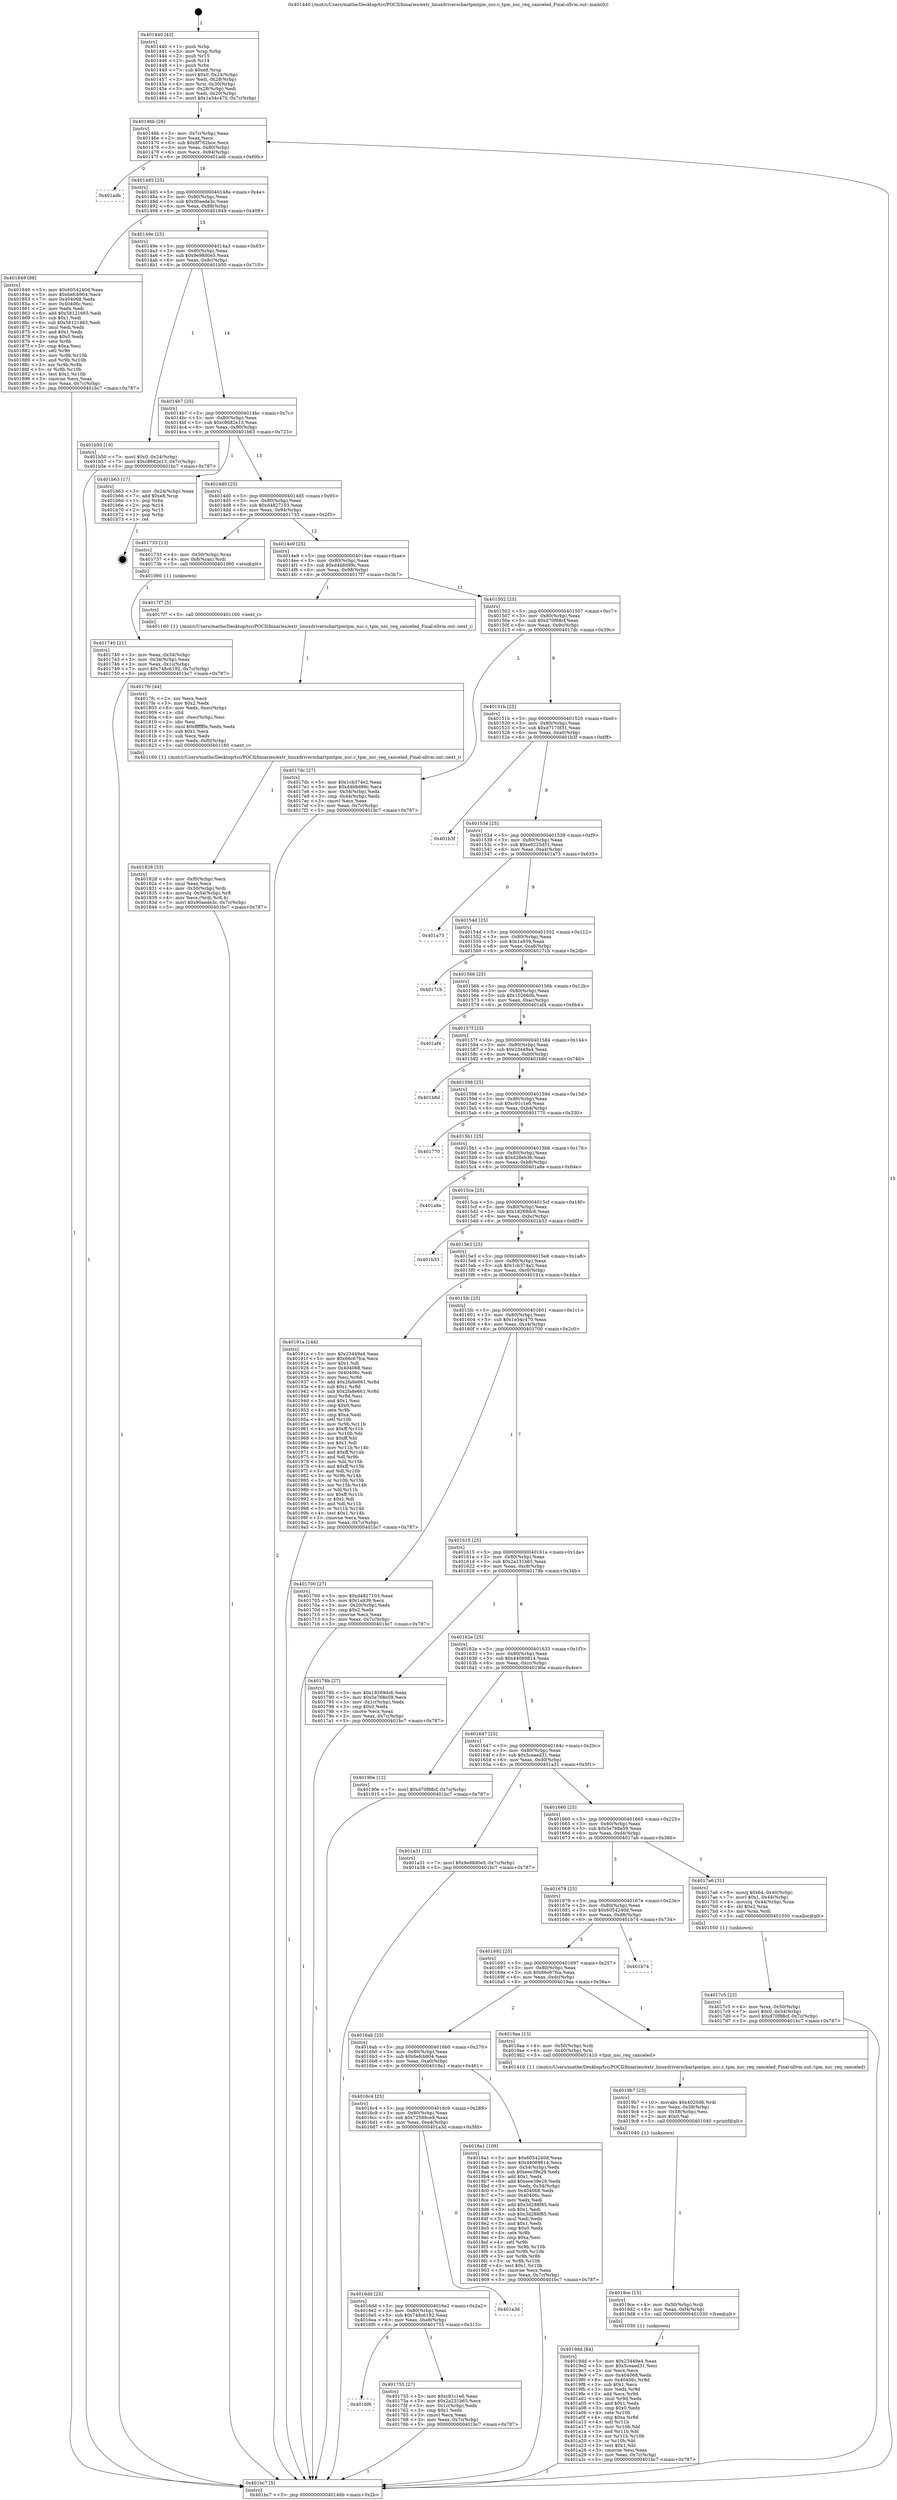 digraph "0x401440" {
  label = "0x401440 (/mnt/c/Users/mathe/Desktop/tcc/POCII/binaries/extr_linuxdriverschartpmtpm_nsc.c_tpm_nsc_req_canceled_Final-ollvm.out::main(0))"
  labelloc = "t"
  node[shape=record]

  Entry [label="",width=0.3,height=0.3,shape=circle,fillcolor=black,style=filled]
  "0x40146b" [label="{
     0x40146b [26]\l
     | [instrs]\l
     &nbsp;&nbsp;0x40146b \<+3\>: mov -0x7c(%rbp),%eax\l
     &nbsp;&nbsp;0x40146e \<+2\>: mov %eax,%ecx\l
     &nbsp;&nbsp;0x401470 \<+6\>: sub $0x8f762bce,%ecx\l
     &nbsp;&nbsp;0x401476 \<+3\>: mov %eax,-0x80(%rbp)\l
     &nbsp;&nbsp;0x401479 \<+6\>: mov %ecx,-0x84(%rbp)\l
     &nbsp;&nbsp;0x40147f \<+6\>: je 0000000000401adb \<main+0x69b\>\l
  }"]
  "0x401adb" [label="{
     0x401adb\l
  }", style=dashed]
  "0x401485" [label="{
     0x401485 [25]\l
     | [instrs]\l
     &nbsp;&nbsp;0x401485 \<+5\>: jmp 000000000040148a \<main+0x4a\>\l
     &nbsp;&nbsp;0x40148a \<+3\>: mov -0x80(%rbp),%eax\l
     &nbsp;&nbsp;0x40148d \<+5\>: sub $0x90aede3c,%eax\l
     &nbsp;&nbsp;0x401492 \<+6\>: mov %eax,-0x88(%rbp)\l
     &nbsp;&nbsp;0x401498 \<+6\>: je 0000000000401849 \<main+0x409\>\l
  }"]
  Exit [label="",width=0.3,height=0.3,shape=circle,fillcolor=black,style=filled,peripheries=2]
  "0x401849" [label="{
     0x401849 [88]\l
     | [instrs]\l
     &nbsp;&nbsp;0x401849 \<+5\>: mov $0x6054240d,%eax\l
     &nbsp;&nbsp;0x40184e \<+5\>: mov $0x6efcb904,%ecx\l
     &nbsp;&nbsp;0x401853 \<+7\>: mov 0x404068,%edx\l
     &nbsp;&nbsp;0x40185a \<+7\>: mov 0x40406c,%esi\l
     &nbsp;&nbsp;0x401861 \<+2\>: mov %edx,%edi\l
     &nbsp;&nbsp;0x401863 \<+6\>: add $0x58121665,%edi\l
     &nbsp;&nbsp;0x401869 \<+3\>: sub $0x1,%edi\l
     &nbsp;&nbsp;0x40186c \<+6\>: sub $0x58121665,%edi\l
     &nbsp;&nbsp;0x401872 \<+3\>: imul %edi,%edx\l
     &nbsp;&nbsp;0x401875 \<+3\>: and $0x1,%edx\l
     &nbsp;&nbsp;0x401878 \<+3\>: cmp $0x0,%edx\l
     &nbsp;&nbsp;0x40187b \<+4\>: sete %r8b\l
     &nbsp;&nbsp;0x40187f \<+3\>: cmp $0xa,%esi\l
     &nbsp;&nbsp;0x401882 \<+4\>: setl %r9b\l
     &nbsp;&nbsp;0x401886 \<+3\>: mov %r8b,%r10b\l
     &nbsp;&nbsp;0x401889 \<+3\>: and %r9b,%r10b\l
     &nbsp;&nbsp;0x40188c \<+3\>: xor %r9b,%r8b\l
     &nbsp;&nbsp;0x40188f \<+3\>: or %r8b,%r10b\l
     &nbsp;&nbsp;0x401892 \<+4\>: test $0x1,%r10b\l
     &nbsp;&nbsp;0x401896 \<+3\>: cmovne %ecx,%eax\l
     &nbsp;&nbsp;0x401899 \<+3\>: mov %eax,-0x7c(%rbp)\l
     &nbsp;&nbsp;0x40189c \<+5\>: jmp 0000000000401bc7 \<main+0x787\>\l
  }"]
  "0x40149e" [label="{
     0x40149e [25]\l
     | [instrs]\l
     &nbsp;&nbsp;0x40149e \<+5\>: jmp 00000000004014a3 \<main+0x63\>\l
     &nbsp;&nbsp;0x4014a3 \<+3\>: mov -0x80(%rbp),%eax\l
     &nbsp;&nbsp;0x4014a6 \<+5\>: sub $0x9e98d0e5,%eax\l
     &nbsp;&nbsp;0x4014ab \<+6\>: mov %eax,-0x8c(%rbp)\l
     &nbsp;&nbsp;0x4014b1 \<+6\>: je 0000000000401b50 \<main+0x710\>\l
  }"]
  "0x4019dd" [label="{
     0x4019dd [84]\l
     | [instrs]\l
     &nbsp;&nbsp;0x4019dd \<+5\>: mov $0x23449a4,%eax\l
     &nbsp;&nbsp;0x4019e2 \<+5\>: mov $0x5ceaed31,%esi\l
     &nbsp;&nbsp;0x4019e7 \<+2\>: xor %ecx,%ecx\l
     &nbsp;&nbsp;0x4019e9 \<+7\>: mov 0x404068,%edx\l
     &nbsp;&nbsp;0x4019f0 \<+8\>: mov 0x40406c,%r8d\l
     &nbsp;&nbsp;0x4019f8 \<+3\>: sub $0x1,%ecx\l
     &nbsp;&nbsp;0x4019fb \<+3\>: mov %edx,%r9d\l
     &nbsp;&nbsp;0x4019fe \<+3\>: add %ecx,%r9d\l
     &nbsp;&nbsp;0x401a01 \<+4\>: imul %r9d,%edx\l
     &nbsp;&nbsp;0x401a05 \<+3\>: and $0x1,%edx\l
     &nbsp;&nbsp;0x401a08 \<+3\>: cmp $0x0,%edx\l
     &nbsp;&nbsp;0x401a0b \<+4\>: sete %r10b\l
     &nbsp;&nbsp;0x401a0f \<+4\>: cmp $0xa,%r8d\l
     &nbsp;&nbsp;0x401a13 \<+4\>: setl %r11b\l
     &nbsp;&nbsp;0x401a17 \<+3\>: mov %r10b,%bl\l
     &nbsp;&nbsp;0x401a1a \<+3\>: and %r11b,%bl\l
     &nbsp;&nbsp;0x401a1d \<+3\>: xor %r11b,%r10b\l
     &nbsp;&nbsp;0x401a20 \<+3\>: or %r10b,%bl\l
     &nbsp;&nbsp;0x401a23 \<+3\>: test $0x1,%bl\l
     &nbsp;&nbsp;0x401a26 \<+3\>: cmovne %esi,%eax\l
     &nbsp;&nbsp;0x401a29 \<+3\>: mov %eax,-0x7c(%rbp)\l
     &nbsp;&nbsp;0x401a2c \<+5\>: jmp 0000000000401bc7 \<main+0x787\>\l
  }"]
  "0x401b50" [label="{
     0x401b50 [19]\l
     | [instrs]\l
     &nbsp;&nbsp;0x401b50 \<+7\>: movl $0x0,-0x24(%rbp)\l
     &nbsp;&nbsp;0x401b57 \<+7\>: movl $0xc8682e13,-0x7c(%rbp)\l
     &nbsp;&nbsp;0x401b5e \<+5\>: jmp 0000000000401bc7 \<main+0x787\>\l
  }"]
  "0x4014b7" [label="{
     0x4014b7 [25]\l
     | [instrs]\l
     &nbsp;&nbsp;0x4014b7 \<+5\>: jmp 00000000004014bc \<main+0x7c\>\l
     &nbsp;&nbsp;0x4014bc \<+3\>: mov -0x80(%rbp),%eax\l
     &nbsp;&nbsp;0x4014bf \<+5\>: sub $0xc8682e13,%eax\l
     &nbsp;&nbsp;0x4014c4 \<+6\>: mov %eax,-0x90(%rbp)\l
     &nbsp;&nbsp;0x4014ca \<+6\>: je 0000000000401b63 \<main+0x723\>\l
  }"]
  "0x4019ce" [label="{
     0x4019ce [15]\l
     | [instrs]\l
     &nbsp;&nbsp;0x4019ce \<+4\>: mov -0x50(%rbp),%rdi\l
     &nbsp;&nbsp;0x4019d2 \<+6\>: mov %eax,-0xf4(%rbp)\l
     &nbsp;&nbsp;0x4019d8 \<+5\>: call 0000000000401030 \<free@plt\>\l
     | [calls]\l
     &nbsp;&nbsp;0x401030 \{1\} (unknown)\l
  }"]
  "0x401b63" [label="{
     0x401b63 [17]\l
     | [instrs]\l
     &nbsp;&nbsp;0x401b63 \<+3\>: mov -0x24(%rbp),%eax\l
     &nbsp;&nbsp;0x401b66 \<+7\>: add $0xe8,%rsp\l
     &nbsp;&nbsp;0x401b6d \<+1\>: pop %rbx\l
     &nbsp;&nbsp;0x401b6e \<+2\>: pop %r14\l
     &nbsp;&nbsp;0x401b70 \<+2\>: pop %r15\l
     &nbsp;&nbsp;0x401b72 \<+1\>: pop %rbp\l
     &nbsp;&nbsp;0x401b73 \<+1\>: ret\l
  }"]
  "0x4014d0" [label="{
     0x4014d0 [25]\l
     | [instrs]\l
     &nbsp;&nbsp;0x4014d0 \<+5\>: jmp 00000000004014d5 \<main+0x95\>\l
     &nbsp;&nbsp;0x4014d5 \<+3\>: mov -0x80(%rbp),%eax\l
     &nbsp;&nbsp;0x4014d8 \<+5\>: sub $0xd4827103,%eax\l
     &nbsp;&nbsp;0x4014dd \<+6\>: mov %eax,-0x94(%rbp)\l
     &nbsp;&nbsp;0x4014e3 \<+6\>: je 0000000000401733 \<main+0x2f3\>\l
  }"]
  "0x4019b7" [label="{
     0x4019b7 [23]\l
     | [instrs]\l
     &nbsp;&nbsp;0x4019b7 \<+10\>: movabs $0x4020d6,%rdi\l
     &nbsp;&nbsp;0x4019c1 \<+3\>: mov %eax,-0x58(%rbp)\l
     &nbsp;&nbsp;0x4019c4 \<+3\>: mov -0x58(%rbp),%esi\l
     &nbsp;&nbsp;0x4019c7 \<+2\>: mov $0x0,%al\l
     &nbsp;&nbsp;0x4019c9 \<+5\>: call 0000000000401040 \<printf@plt\>\l
     | [calls]\l
     &nbsp;&nbsp;0x401040 \{1\} (unknown)\l
  }"]
  "0x401733" [label="{
     0x401733 [13]\l
     | [instrs]\l
     &nbsp;&nbsp;0x401733 \<+4\>: mov -0x30(%rbp),%rax\l
     &nbsp;&nbsp;0x401737 \<+4\>: mov 0x8(%rax),%rdi\l
     &nbsp;&nbsp;0x40173b \<+5\>: call 0000000000401060 \<atoi@plt\>\l
     | [calls]\l
     &nbsp;&nbsp;0x401060 \{1\} (unknown)\l
  }"]
  "0x4014e9" [label="{
     0x4014e9 [25]\l
     | [instrs]\l
     &nbsp;&nbsp;0x4014e9 \<+5\>: jmp 00000000004014ee \<main+0xae\>\l
     &nbsp;&nbsp;0x4014ee \<+3\>: mov -0x80(%rbp),%eax\l
     &nbsp;&nbsp;0x4014f1 \<+5\>: sub $0xd4b8d99c,%eax\l
     &nbsp;&nbsp;0x4014f6 \<+6\>: mov %eax,-0x98(%rbp)\l
     &nbsp;&nbsp;0x4014fc \<+6\>: je 00000000004017f7 \<main+0x3b7\>\l
  }"]
  "0x401828" [label="{
     0x401828 [33]\l
     | [instrs]\l
     &nbsp;&nbsp;0x401828 \<+6\>: mov -0xf0(%rbp),%ecx\l
     &nbsp;&nbsp;0x40182e \<+3\>: imul %eax,%ecx\l
     &nbsp;&nbsp;0x401831 \<+4\>: mov -0x50(%rbp),%rdi\l
     &nbsp;&nbsp;0x401835 \<+4\>: movslq -0x54(%rbp),%r8\l
     &nbsp;&nbsp;0x401839 \<+4\>: mov %ecx,(%rdi,%r8,4)\l
     &nbsp;&nbsp;0x40183d \<+7\>: movl $0x90aede3c,-0x7c(%rbp)\l
     &nbsp;&nbsp;0x401844 \<+5\>: jmp 0000000000401bc7 \<main+0x787\>\l
  }"]
  "0x4017f7" [label="{
     0x4017f7 [5]\l
     | [instrs]\l
     &nbsp;&nbsp;0x4017f7 \<+5\>: call 0000000000401160 \<next_i\>\l
     | [calls]\l
     &nbsp;&nbsp;0x401160 \{1\} (/mnt/c/Users/mathe/Desktop/tcc/POCII/binaries/extr_linuxdriverschartpmtpm_nsc.c_tpm_nsc_req_canceled_Final-ollvm.out::next_i)\l
  }"]
  "0x401502" [label="{
     0x401502 [25]\l
     | [instrs]\l
     &nbsp;&nbsp;0x401502 \<+5\>: jmp 0000000000401507 \<main+0xc7\>\l
     &nbsp;&nbsp;0x401507 \<+3\>: mov -0x80(%rbp),%eax\l
     &nbsp;&nbsp;0x40150a \<+5\>: sub $0xd70f88cf,%eax\l
     &nbsp;&nbsp;0x40150f \<+6\>: mov %eax,-0x9c(%rbp)\l
     &nbsp;&nbsp;0x401515 \<+6\>: je 00000000004017dc \<main+0x39c\>\l
  }"]
  "0x4017fc" [label="{
     0x4017fc [44]\l
     | [instrs]\l
     &nbsp;&nbsp;0x4017fc \<+2\>: xor %ecx,%ecx\l
     &nbsp;&nbsp;0x4017fe \<+5\>: mov $0x2,%edx\l
     &nbsp;&nbsp;0x401803 \<+6\>: mov %edx,-0xec(%rbp)\l
     &nbsp;&nbsp;0x401809 \<+1\>: cltd\l
     &nbsp;&nbsp;0x40180a \<+6\>: mov -0xec(%rbp),%esi\l
     &nbsp;&nbsp;0x401810 \<+2\>: idiv %esi\l
     &nbsp;&nbsp;0x401812 \<+6\>: imul $0xfffffffe,%edx,%edx\l
     &nbsp;&nbsp;0x401818 \<+3\>: sub $0x1,%ecx\l
     &nbsp;&nbsp;0x40181b \<+2\>: sub %ecx,%edx\l
     &nbsp;&nbsp;0x40181d \<+6\>: mov %edx,-0xf0(%rbp)\l
     &nbsp;&nbsp;0x401823 \<+5\>: call 0000000000401160 \<next_i\>\l
     | [calls]\l
     &nbsp;&nbsp;0x401160 \{1\} (/mnt/c/Users/mathe/Desktop/tcc/POCII/binaries/extr_linuxdriverschartpmtpm_nsc.c_tpm_nsc_req_canceled_Final-ollvm.out::next_i)\l
  }"]
  "0x4017dc" [label="{
     0x4017dc [27]\l
     | [instrs]\l
     &nbsp;&nbsp;0x4017dc \<+5\>: mov $0x1cb374e2,%eax\l
     &nbsp;&nbsp;0x4017e1 \<+5\>: mov $0xd4b8d99c,%ecx\l
     &nbsp;&nbsp;0x4017e6 \<+3\>: mov -0x54(%rbp),%edx\l
     &nbsp;&nbsp;0x4017e9 \<+3\>: cmp -0x44(%rbp),%edx\l
     &nbsp;&nbsp;0x4017ec \<+3\>: cmovl %ecx,%eax\l
     &nbsp;&nbsp;0x4017ef \<+3\>: mov %eax,-0x7c(%rbp)\l
     &nbsp;&nbsp;0x4017f2 \<+5\>: jmp 0000000000401bc7 \<main+0x787\>\l
  }"]
  "0x40151b" [label="{
     0x40151b [25]\l
     | [instrs]\l
     &nbsp;&nbsp;0x40151b \<+5\>: jmp 0000000000401520 \<main+0xe0\>\l
     &nbsp;&nbsp;0x401520 \<+3\>: mov -0x80(%rbp),%eax\l
     &nbsp;&nbsp;0x401523 \<+5\>: sub $0xd7170f31,%eax\l
     &nbsp;&nbsp;0x401528 \<+6\>: mov %eax,-0xa0(%rbp)\l
     &nbsp;&nbsp;0x40152e \<+6\>: je 0000000000401b3f \<main+0x6ff\>\l
  }"]
  "0x4017c5" [label="{
     0x4017c5 [23]\l
     | [instrs]\l
     &nbsp;&nbsp;0x4017c5 \<+4\>: mov %rax,-0x50(%rbp)\l
     &nbsp;&nbsp;0x4017c9 \<+7\>: movl $0x0,-0x54(%rbp)\l
     &nbsp;&nbsp;0x4017d0 \<+7\>: movl $0xd70f88cf,-0x7c(%rbp)\l
     &nbsp;&nbsp;0x4017d7 \<+5\>: jmp 0000000000401bc7 \<main+0x787\>\l
  }"]
  "0x401b3f" [label="{
     0x401b3f\l
  }", style=dashed]
  "0x401534" [label="{
     0x401534 [25]\l
     | [instrs]\l
     &nbsp;&nbsp;0x401534 \<+5\>: jmp 0000000000401539 \<main+0xf9\>\l
     &nbsp;&nbsp;0x401539 \<+3\>: mov -0x80(%rbp),%eax\l
     &nbsp;&nbsp;0x40153c \<+5\>: sub $0xe9225d51,%eax\l
     &nbsp;&nbsp;0x401541 \<+6\>: mov %eax,-0xa4(%rbp)\l
     &nbsp;&nbsp;0x401547 \<+6\>: je 0000000000401a73 \<main+0x633\>\l
  }"]
  "0x4016f6" [label="{
     0x4016f6\l
  }", style=dashed]
  "0x401a73" [label="{
     0x401a73\l
  }", style=dashed]
  "0x40154d" [label="{
     0x40154d [25]\l
     | [instrs]\l
     &nbsp;&nbsp;0x40154d \<+5\>: jmp 0000000000401552 \<main+0x112\>\l
     &nbsp;&nbsp;0x401552 \<+3\>: mov -0x80(%rbp),%eax\l
     &nbsp;&nbsp;0x401555 \<+5\>: sub $0x1a939,%eax\l
     &nbsp;&nbsp;0x40155a \<+6\>: mov %eax,-0xa8(%rbp)\l
     &nbsp;&nbsp;0x401560 \<+6\>: je 000000000040171b \<main+0x2db\>\l
  }"]
  "0x401755" [label="{
     0x401755 [27]\l
     | [instrs]\l
     &nbsp;&nbsp;0x401755 \<+5\>: mov $0xc91c1e0,%eax\l
     &nbsp;&nbsp;0x40175a \<+5\>: mov $0x2a231b65,%ecx\l
     &nbsp;&nbsp;0x40175f \<+3\>: mov -0x1c(%rbp),%edx\l
     &nbsp;&nbsp;0x401762 \<+3\>: cmp $0x1,%edx\l
     &nbsp;&nbsp;0x401765 \<+3\>: cmovl %ecx,%eax\l
     &nbsp;&nbsp;0x401768 \<+3\>: mov %eax,-0x7c(%rbp)\l
     &nbsp;&nbsp;0x40176b \<+5\>: jmp 0000000000401bc7 \<main+0x787\>\l
  }"]
  "0x40171b" [label="{
     0x40171b\l
  }", style=dashed]
  "0x401566" [label="{
     0x401566 [25]\l
     | [instrs]\l
     &nbsp;&nbsp;0x401566 \<+5\>: jmp 000000000040156b \<main+0x12b\>\l
     &nbsp;&nbsp;0x40156b \<+3\>: mov -0x80(%rbp),%eax\l
     &nbsp;&nbsp;0x40156e \<+5\>: sub $0x102660b,%eax\l
     &nbsp;&nbsp;0x401573 \<+6\>: mov %eax,-0xac(%rbp)\l
     &nbsp;&nbsp;0x401579 \<+6\>: je 0000000000401af4 \<main+0x6b4\>\l
  }"]
  "0x4016dd" [label="{
     0x4016dd [25]\l
     | [instrs]\l
     &nbsp;&nbsp;0x4016dd \<+5\>: jmp 00000000004016e2 \<main+0x2a2\>\l
     &nbsp;&nbsp;0x4016e2 \<+3\>: mov -0x80(%rbp),%eax\l
     &nbsp;&nbsp;0x4016e5 \<+5\>: sub $0x748c6192,%eax\l
     &nbsp;&nbsp;0x4016ea \<+6\>: mov %eax,-0xe8(%rbp)\l
     &nbsp;&nbsp;0x4016f0 \<+6\>: je 0000000000401755 \<main+0x315\>\l
  }"]
  "0x401af4" [label="{
     0x401af4\l
  }", style=dashed]
  "0x40157f" [label="{
     0x40157f [25]\l
     | [instrs]\l
     &nbsp;&nbsp;0x40157f \<+5\>: jmp 0000000000401584 \<main+0x144\>\l
     &nbsp;&nbsp;0x401584 \<+3\>: mov -0x80(%rbp),%eax\l
     &nbsp;&nbsp;0x401587 \<+5\>: sub $0x23449a4,%eax\l
     &nbsp;&nbsp;0x40158c \<+6\>: mov %eax,-0xb0(%rbp)\l
     &nbsp;&nbsp;0x401592 \<+6\>: je 0000000000401b8d \<main+0x74d\>\l
  }"]
  "0x401a3d" [label="{
     0x401a3d\l
  }", style=dashed]
  "0x401b8d" [label="{
     0x401b8d\l
  }", style=dashed]
  "0x401598" [label="{
     0x401598 [25]\l
     | [instrs]\l
     &nbsp;&nbsp;0x401598 \<+5\>: jmp 000000000040159d \<main+0x15d\>\l
     &nbsp;&nbsp;0x40159d \<+3\>: mov -0x80(%rbp),%eax\l
     &nbsp;&nbsp;0x4015a0 \<+5\>: sub $0xc91c1e0,%eax\l
     &nbsp;&nbsp;0x4015a5 \<+6\>: mov %eax,-0xb4(%rbp)\l
     &nbsp;&nbsp;0x4015ab \<+6\>: je 0000000000401770 \<main+0x330\>\l
  }"]
  "0x4016c4" [label="{
     0x4016c4 [25]\l
     | [instrs]\l
     &nbsp;&nbsp;0x4016c4 \<+5\>: jmp 00000000004016c9 \<main+0x289\>\l
     &nbsp;&nbsp;0x4016c9 \<+3\>: mov -0x80(%rbp),%eax\l
     &nbsp;&nbsp;0x4016cc \<+5\>: sub $0x72588ce9,%eax\l
     &nbsp;&nbsp;0x4016d1 \<+6\>: mov %eax,-0xe4(%rbp)\l
     &nbsp;&nbsp;0x4016d7 \<+6\>: je 0000000000401a3d \<main+0x5fd\>\l
  }"]
  "0x401770" [label="{
     0x401770\l
  }", style=dashed]
  "0x4015b1" [label="{
     0x4015b1 [25]\l
     | [instrs]\l
     &nbsp;&nbsp;0x4015b1 \<+5\>: jmp 00000000004015b6 \<main+0x176\>\l
     &nbsp;&nbsp;0x4015b6 \<+3\>: mov -0x80(%rbp),%eax\l
     &nbsp;&nbsp;0x4015b9 \<+5\>: sub $0xd28eb36,%eax\l
     &nbsp;&nbsp;0x4015be \<+6\>: mov %eax,-0xb8(%rbp)\l
     &nbsp;&nbsp;0x4015c4 \<+6\>: je 0000000000401a8e \<main+0x64e\>\l
  }"]
  "0x4018a1" [label="{
     0x4018a1 [109]\l
     | [instrs]\l
     &nbsp;&nbsp;0x4018a1 \<+5\>: mov $0x6054240d,%eax\l
     &nbsp;&nbsp;0x4018a6 \<+5\>: mov $0x44069814,%ecx\l
     &nbsp;&nbsp;0x4018ab \<+3\>: mov -0x54(%rbp),%edx\l
     &nbsp;&nbsp;0x4018ae \<+6\>: sub $0xeee39e29,%edx\l
     &nbsp;&nbsp;0x4018b4 \<+3\>: add $0x1,%edx\l
     &nbsp;&nbsp;0x4018b7 \<+6\>: add $0xeee39e29,%edx\l
     &nbsp;&nbsp;0x4018bd \<+3\>: mov %edx,-0x54(%rbp)\l
     &nbsp;&nbsp;0x4018c0 \<+7\>: mov 0x404068,%edx\l
     &nbsp;&nbsp;0x4018c7 \<+7\>: mov 0x40406c,%esi\l
     &nbsp;&nbsp;0x4018ce \<+2\>: mov %edx,%edi\l
     &nbsp;&nbsp;0x4018d0 \<+6\>: add $0x3d288f85,%edi\l
     &nbsp;&nbsp;0x4018d6 \<+3\>: sub $0x1,%edi\l
     &nbsp;&nbsp;0x4018d9 \<+6\>: sub $0x3d288f85,%edi\l
     &nbsp;&nbsp;0x4018df \<+3\>: imul %edi,%edx\l
     &nbsp;&nbsp;0x4018e2 \<+3\>: and $0x1,%edx\l
     &nbsp;&nbsp;0x4018e5 \<+3\>: cmp $0x0,%edx\l
     &nbsp;&nbsp;0x4018e8 \<+4\>: sete %r8b\l
     &nbsp;&nbsp;0x4018ec \<+3\>: cmp $0xa,%esi\l
     &nbsp;&nbsp;0x4018ef \<+4\>: setl %r9b\l
     &nbsp;&nbsp;0x4018f3 \<+3\>: mov %r8b,%r10b\l
     &nbsp;&nbsp;0x4018f6 \<+3\>: and %r9b,%r10b\l
     &nbsp;&nbsp;0x4018f9 \<+3\>: xor %r9b,%r8b\l
     &nbsp;&nbsp;0x4018fc \<+3\>: or %r8b,%r10b\l
     &nbsp;&nbsp;0x4018ff \<+4\>: test $0x1,%r10b\l
     &nbsp;&nbsp;0x401903 \<+3\>: cmovne %ecx,%eax\l
     &nbsp;&nbsp;0x401906 \<+3\>: mov %eax,-0x7c(%rbp)\l
     &nbsp;&nbsp;0x401909 \<+5\>: jmp 0000000000401bc7 \<main+0x787\>\l
  }"]
  "0x401a8e" [label="{
     0x401a8e\l
  }", style=dashed]
  "0x4015ca" [label="{
     0x4015ca [25]\l
     | [instrs]\l
     &nbsp;&nbsp;0x4015ca \<+5\>: jmp 00000000004015cf \<main+0x18f\>\l
     &nbsp;&nbsp;0x4015cf \<+3\>: mov -0x80(%rbp),%eax\l
     &nbsp;&nbsp;0x4015d2 \<+5\>: sub $0x18269dc6,%eax\l
     &nbsp;&nbsp;0x4015d7 \<+6\>: mov %eax,-0xbc(%rbp)\l
     &nbsp;&nbsp;0x4015dd \<+6\>: je 0000000000401b33 \<main+0x6f3\>\l
  }"]
  "0x4016ab" [label="{
     0x4016ab [25]\l
     | [instrs]\l
     &nbsp;&nbsp;0x4016ab \<+5\>: jmp 00000000004016b0 \<main+0x270\>\l
     &nbsp;&nbsp;0x4016b0 \<+3\>: mov -0x80(%rbp),%eax\l
     &nbsp;&nbsp;0x4016b3 \<+5\>: sub $0x6efcb904,%eax\l
     &nbsp;&nbsp;0x4016b8 \<+6\>: mov %eax,-0xe0(%rbp)\l
     &nbsp;&nbsp;0x4016be \<+6\>: je 00000000004018a1 \<main+0x461\>\l
  }"]
  "0x401b33" [label="{
     0x401b33\l
  }", style=dashed]
  "0x4015e3" [label="{
     0x4015e3 [25]\l
     | [instrs]\l
     &nbsp;&nbsp;0x4015e3 \<+5\>: jmp 00000000004015e8 \<main+0x1a8\>\l
     &nbsp;&nbsp;0x4015e8 \<+3\>: mov -0x80(%rbp),%eax\l
     &nbsp;&nbsp;0x4015eb \<+5\>: sub $0x1cb374e2,%eax\l
     &nbsp;&nbsp;0x4015f0 \<+6\>: mov %eax,-0xc0(%rbp)\l
     &nbsp;&nbsp;0x4015f6 \<+6\>: je 000000000040191a \<main+0x4da\>\l
  }"]
  "0x4019aa" [label="{
     0x4019aa [13]\l
     | [instrs]\l
     &nbsp;&nbsp;0x4019aa \<+4\>: mov -0x50(%rbp),%rdi\l
     &nbsp;&nbsp;0x4019ae \<+4\>: mov -0x40(%rbp),%rsi\l
     &nbsp;&nbsp;0x4019b2 \<+5\>: call 0000000000401410 \<tpm_nsc_req_canceled\>\l
     | [calls]\l
     &nbsp;&nbsp;0x401410 \{1\} (/mnt/c/Users/mathe/Desktop/tcc/POCII/binaries/extr_linuxdriverschartpmtpm_nsc.c_tpm_nsc_req_canceled_Final-ollvm.out::tpm_nsc_req_canceled)\l
  }"]
  "0x40191a" [label="{
     0x40191a [144]\l
     | [instrs]\l
     &nbsp;&nbsp;0x40191a \<+5\>: mov $0x23449a4,%eax\l
     &nbsp;&nbsp;0x40191f \<+5\>: mov $0x66c67fca,%ecx\l
     &nbsp;&nbsp;0x401924 \<+2\>: mov $0x1,%dl\l
     &nbsp;&nbsp;0x401926 \<+7\>: mov 0x404068,%esi\l
     &nbsp;&nbsp;0x40192d \<+7\>: mov 0x40406c,%edi\l
     &nbsp;&nbsp;0x401934 \<+3\>: mov %esi,%r8d\l
     &nbsp;&nbsp;0x401937 \<+7\>: add $0x2fa8e661,%r8d\l
     &nbsp;&nbsp;0x40193e \<+4\>: sub $0x1,%r8d\l
     &nbsp;&nbsp;0x401942 \<+7\>: sub $0x2fa8e661,%r8d\l
     &nbsp;&nbsp;0x401949 \<+4\>: imul %r8d,%esi\l
     &nbsp;&nbsp;0x40194d \<+3\>: and $0x1,%esi\l
     &nbsp;&nbsp;0x401950 \<+3\>: cmp $0x0,%esi\l
     &nbsp;&nbsp;0x401953 \<+4\>: sete %r9b\l
     &nbsp;&nbsp;0x401957 \<+3\>: cmp $0xa,%edi\l
     &nbsp;&nbsp;0x40195a \<+4\>: setl %r10b\l
     &nbsp;&nbsp;0x40195e \<+3\>: mov %r9b,%r11b\l
     &nbsp;&nbsp;0x401961 \<+4\>: xor $0xff,%r11b\l
     &nbsp;&nbsp;0x401965 \<+3\>: mov %r10b,%bl\l
     &nbsp;&nbsp;0x401968 \<+3\>: xor $0xff,%bl\l
     &nbsp;&nbsp;0x40196b \<+3\>: xor $0x1,%dl\l
     &nbsp;&nbsp;0x40196e \<+3\>: mov %r11b,%r14b\l
     &nbsp;&nbsp;0x401971 \<+4\>: and $0xff,%r14b\l
     &nbsp;&nbsp;0x401975 \<+3\>: and %dl,%r9b\l
     &nbsp;&nbsp;0x401978 \<+3\>: mov %bl,%r15b\l
     &nbsp;&nbsp;0x40197b \<+4\>: and $0xff,%r15b\l
     &nbsp;&nbsp;0x40197f \<+3\>: and %dl,%r10b\l
     &nbsp;&nbsp;0x401982 \<+3\>: or %r9b,%r14b\l
     &nbsp;&nbsp;0x401985 \<+3\>: or %r10b,%r15b\l
     &nbsp;&nbsp;0x401988 \<+3\>: xor %r15b,%r14b\l
     &nbsp;&nbsp;0x40198b \<+3\>: or %bl,%r11b\l
     &nbsp;&nbsp;0x40198e \<+4\>: xor $0xff,%r11b\l
     &nbsp;&nbsp;0x401992 \<+3\>: or $0x1,%dl\l
     &nbsp;&nbsp;0x401995 \<+3\>: and %dl,%r11b\l
     &nbsp;&nbsp;0x401998 \<+3\>: or %r11b,%r14b\l
     &nbsp;&nbsp;0x40199b \<+4\>: test $0x1,%r14b\l
     &nbsp;&nbsp;0x40199f \<+3\>: cmovne %ecx,%eax\l
     &nbsp;&nbsp;0x4019a2 \<+3\>: mov %eax,-0x7c(%rbp)\l
     &nbsp;&nbsp;0x4019a5 \<+5\>: jmp 0000000000401bc7 \<main+0x787\>\l
  }"]
  "0x4015fc" [label="{
     0x4015fc [25]\l
     | [instrs]\l
     &nbsp;&nbsp;0x4015fc \<+5\>: jmp 0000000000401601 \<main+0x1c1\>\l
     &nbsp;&nbsp;0x401601 \<+3\>: mov -0x80(%rbp),%eax\l
     &nbsp;&nbsp;0x401604 \<+5\>: sub $0x1e34c470,%eax\l
     &nbsp;&nbsp;0x401609 \<+6\>: mov %eax,-0xc4(%rbp)\l
     &nbsp;&nbsp;0x40160f \<+6\>: je 0000000000401700 \<main+0x2c0\>\l
  }"]
  "0x401692" [label="{
     0x401692 [25]\l
     | [instrs]\l
     &nbsp;&nbsp;0x401692 \<+5\>: jmp 0000000000401697 \<main+0x257\>\l
     &nbsp;&nbsp;0x401697 \<+3\>: mov -0x80(%rbp),%eax\l
     &nbsp;&nbsp;0x40169a \<+5\>: sub $0x66c67fca,%eax\l
     &nbsp;&nbsp;0x40169f \<+6\>: mov %eax,-0xdc(%rbp)\l
     &nbsp;&nbsp;0x4016a5 \<+6\>: je 00000000004019aa \<main+0x56a\>\l
  }"]
  "0x401700" [label="{
     0x401700 [27]\l
     | [instrs]\l
     &nbsp;&nbsp;0x401700 \<+5\>: mov $0xd4827103,%eax\l
     &nbsp;&nbsp;0x401705 \<+5\>: mov $0x1a939,%ecx\l
     &nbsp;&nbsp;0x40170a \<+3\>: mov -0x20(%rbp),%edx\l
     &nbsp;&nbsp;0x40170d \<+3\>: cmp $0x2,%edx\l
     &nbsp;&nbsp;0x401710 \<+3\>: cmovne %ecx,%eax\l
     &nbsp;&nbsp;0x401713 \<+3\>: mov %eax,-0x7c(%rbp)\l
     &nbsp;&nbsp;0x401716 \<+5\>: jmp 0000000000401bc7 \<main+0x787\>\l
  }"]
  "0x401615" [label="{
     0x401615 [25]\l
     | [instrs]\l
     &nbsp;&nbsp;0x401615 \<+5\>: jmp 000000000040161a \<main+0x1da\>\l
     &nbsp;&nbsp;0x40161a \<+3\>: mov -0x80(%rbp),%eax\l
     &nbsp;&nbsp;0x40161d \<+5\>: sub $0x2a231b65,%eax\l
     &nbsp;&nbsp;0x401622 \<+6\>: mov %eax,-0xc8(%rbp)\l
     &nbsp;&nbsp;0x401628 \<+6\>: je 000000000040178b \<main+0x34b\>\l
  }"]
  "0x401bc7" [label="{
     0x401bc7 [5]\l
     | [instrs]\l
     &nbsp;&nbsp;0x401bc7 \<+5\>: jmp 000000000040146b \<main+0x2b\>\l
  }"]
  "0x401440" [label="{
     0x401440 [43]\l
     | [instrs]\l
     &nbsp;&nbsp;0x401440 \<+1\>: push %rbp\l
     &nbsp;&nbsp;0x401441 \<+3\>: mov %rsp,%rbp\l
     &nbsp;&nbsp;0x401444 \<+2\>: push %r15\l
     &nbsp;&nbsp;0x401446 \<+2\>: push %r14\l
     &nbsp;&nbsp;0x401448 \<+1\>: push %rbx\l
     &nbsp;&nbsp;0x401449 \<+7\>: sub $0xe8,%rsp\l
     &nbsp;&nbsp;0x401450 \<+7\>: movl $0x0,-0x24(%rbp)\l
     &nbsp;&nbsp;0x401457 \<+3\>: mov %edi,-0x28(%rbp)\l
     &nbsp;&nbsp;0x40145a \<+4\>: mov %rsi,-0x30(%rbp)\l
     &nbsp;&nbsp;0x40145e \<+3\>: mov -0x28(%rbp),%edi\l
     &nbsp;&nbsp;0x401461 \<+3\>: mov %edi,-0x20(%rbp)\l
     &nbsp;&nbsp;0x401464 \<+7\>: movl $0x1e34c470,-0x7c(%rbp)\l
  }"]
  "0x401740" [label="{
     0x401740 [21]\l
     | [instrs]\l
     &nbsp;&nbsp;0x401740 \<+3\>: mov %eax,-0x34(%rbp)\l
     &nbsp;&nbsp;0x401743 \<+3\>: mov -0x34(%rbp),%eax\l
     &nbsp;&nbsp;0x401746 \<+3\>: mov %eax,-0x1c(%rbp)\l
     &nbsp;&nbsp;0x401749 \<+7\>: movl $0x748c6192,-0x7c(%rbp)\l
     &nbsp;&nbsp;0x401750 \<+5\>: jmp 0000000000401bc7 \<main+0x787\>\l
  }"]
  "0x401b74" [label="{
     0x401b74\l
  }", style=dashed]
  "0x40178b" [label="{
     0x40178b [27]\l
     | [instrs]\l
     &nbsp;&nbsp;0x40178b \<+5\>: mov $0x18269dc6,%eax\l
     &nbsp;&nbsp;0x401790 \<+5\>: mov $0x5e768e59,%ecx\l
     &nbsp;&nbsp;0x401795 \<+3\>: mov -0x1c(%rbp),%edx\l
     &nbsp;&nbsp;0x401798 \<+3\>: cmp $0x0,%edx\l
     &nbsp;&nbsp;0x40179b \<+3\>: cmove %ecx,%eax\l
     &nbsp;&nbsp;0x40179e \<+3\>: mov %eax,-0x7c(%rbp)\l
     &nbsp;&nbsp;0x4017a1 \<+5\>: jmp 0000000000401bc7 \<main+0x787\>\l
  }"]
  "0x40162e" [label="{
     0x40162e [25]\l
     | [instrs]\l
     &nbsp;&nbsp;0x40162e \<+5\>: jmp 0000000000401633 \<main+0x1f3\>\l
     &nbsp;&nbsp;0x401633 \<+3\>: mov -0x80(%rbp),%eax\l
     &nbsp;&nbsp;0x401636 \<+5\>: sub $0x44069814,%eax\l
     &nbsp;&nbsp;0x40163b \<+6\>: mov %eax,-0xcc(%rbp)\l
     &nbsp;&nbsp;0x401641 \<+6\>: je 000000000040190e \<main+0x4ce\>\l
  }"]
  "0x401679" [label="{
     0x401679 [25]\l
     | [instrs]\l
     &nbsp;&nbsp;0x401679 \<+5\>: jmp 000000000040167e \<main+0x23e\>\l
     &nbsp;&nbsp;0x40167e \<+3\>: mov -0x80(%rbp),%eax\l
     &nbsp;&nbsp;0x401681 \<+5\>: sub $0x6054240d,%eax\l
     &nbsp;&nbsp;0x401686 \<+6\>: mov %eax,-0xd8(%rbp)\l
     &nbsp;&nbsp;0x40168c \<+6\>: je 0000000000401b74 \<main+0x734\>\l
  }"]
  "0x40190e" [label="{
     0x40190e [12]\l
     | [instrs]\l
     &nbsp;&nbsp;0x40190e \<+7\>: movl $0xd70f88cf,-0x7c(%rbp)\l
     &nbsp;&nbsp;0x401915 \<+5\>: jmp 0000000000401bc7 \<main+0x787\>\l
  }"]
  "0x401647" [label="{
     0x401647 [25]\l
     | [instrs]\l
     &nbsp;&nbsp;0x401647 \<+5\>: jmp 000000000040164c \<main+0x20c\>\l
     &nbsp;&nbsp;0x40164c \<+3\>: mov -0x80(%rbp),%eax\l
     &nbsp;&nbsp;0x40164f \<+5\>: sub $0x5ceaed31,%eax\l
     &nbsp;&nbsp;0x401654 \<+6\>: mov %eax,-0xd0(%rbp)\l
     &nbsp;&nbsp;0x40165a \<+6\>: je 0000000000401a31 \<main+0x5f1\>\l
  }"]
  "0x4017a6" [label="{
     0x4017a6 [31]\l
     | [instrs]\l
     &nbsp;&nbsp;0x4017a6 \<+8\>: movq $0x64,-0x40(%rbp)\l
     &nbsp;&nbsp;0x4017ae \<+7\>: movl $0x1,-0x44(%rbp)\l
     &nbsp;&nbsp;0x4017b5 \<+4\>: movslq -0x44(%rbp),%rax\l
     &nbsp;&nbsp;0x4017b9 \<+4\>: shl $0x2,%rax\l
     &nbsp;&nbsp;0x4017bd \<+3\>: mov %rax,%rdi\l
     &nbsp;&nbsp;0x4017c0 \<+5\>: call 0000000000401050 \<malloc@plt\>\l
     | [calls]\l
     &nbsp;&nbsp;0x401050 \{1\} (unknown)\l
  }"]
  "0x401a31" [label="{
     0x401a31 [12]\l
     | [instrs]\l
     &nbsp;&nbsp;0x401a31 \<+7\>: movl $0x9e98d0e5,-0x7c(%rbp)\l
     &nbsp;&nbsp;0x401a38 \<+5\>: jmp 0000000000401bc7 \<main+0x787\>\l
  }"]
  "0x401660" [label="{
     0x401660 [25]\l
     | [instrs]\l
     &nbsp;&nbsp;0x401660 \<+5\>: jmp 0000000000401665 \<main+0x225\>\l
     &nbsp;&nbsp;0x401665 \<+3\>: mov -0x80(%rbp),%eax\l
     &nbsp;&nbsp;0x401668 \<+5\>: sub $0x5e768e59,%eax\l
     &nbsp;&nbsp;0x40166d \<+6\>: mov %eax,-0xd4(%rbp)\l
     &nbsp;&nbsp;0x401673 \<+6\>: je 00000000004017a6 \<main+0x366\>\l
  }"]
  Entry -> "0x401440" [label=" 1"]
  "0x40146b" -> "0x401adb" [label=" 0"]
  "0x40146b" -> "0x401485" [label=" 16"]
  "0x401b63" -> Exit [label=" 1"]
  "0x401485" -> "0x401849" [label=" 1"]
  "0x401485" -> "0x40149e" [label=" 15"]
  "0x401b50" -> "0x401bc7" [label=" 1"]
  "0x40149e" -> "0x401b50" [label=" 1"]
  "0x40149e" -> "0x4014b7" [label=" 14"]
  "0x401a31" -> "0x401bc7" [label=" 1"]
  "0x4014b7" -> "0x401b63" [label=" 1"]
  "0x4014b7" -> "0x4014d0" [label=" 13"]
  "0x4019dd" -> "0x401bc7" [label=" 1"]
  "0x4014d0" -> "0x401733" [label=" 1"]
  "0x4014d0" -> "0x4014e9" [label=" 12"]
  "0x4019ce" -> "0x4019dd" [label=" 1"]
  "0x4014e9" -> "0x4017f7" [label=" 1"]
  "0x4014e9" -> "0x401502" [label=" 11"]
  "0x4019b7" -> "0x4019ce" [label=" 1"]
  "0x401502" -> "0x4017dc" [label=" 2"]
  "0x401502" -> "0x40151b" [label=" 9"]
  "0x4019aa" -> "0x4019b7" [label=" 1"]
  "0x40151b" -> "0x401b3f" [label=" 0"]
  "0x40151b" -> "0x401534" [label=" 9"]
  "0x40191a" -> "0x401bc7" [label=" 1"]
  "0x401534" -> "0x401a73" [label=" 0"]
  "0x401534" -> "0x40154d" [label=" 9"]
  "0x40190e" -> "0x401bc7" [label=" 1"]
  "0x40154d" -> "0x40171b" [label=" 0"]
  "0x40154d" -> "0x401566" [label=" 9"]
  "0x4018a1" -> "0x401bc7" [label=" 1"]
  "0x401566" -> "0x401af4" [label=" 0"]
  "0x401566" -> "0x40157f" [label=" 9"]
  "0x401828" -> "0x401bc7" [label=" 1"]
  "0x40157f" -> "0x401b8d" [label=" 0"]
  "0x40157f" -> "0x401598" [label=" 9"]
  "0x4017fc" -> "0x401828" [label=" 1"]
  "0x401598" -> "0x401770" [label=" 0"]
  "0x401598" -> "0x4015b1" [label=" 9"]
  "0x4017dc" -> "0x401bc7" [label=" 2"]
  "0x4015b1" -> "0x401a8e" [label=" 0"]
  "0x4015b1" -> "0x4015ca" [label=" 9"]
  "0x4017c5" -> "0x401bc7" [label=" 1"]
  "0x4015ca" -> "0x401b33" [label=" 0"]
  "0x4015ca" -> "0x4015e3" [label=" 9"]
  "0x40178b" -> "0x401bc7" [label=" 1"]
  "0x4015e3" -> "0x40191a" [label=" 1"]
  "0x4015e3" -> "0x4015fc" [label=" 8"]
  "0x401755" -> "0x401bc7" [label=" 1"]
  "0x4015fc" -> "0x401700" [label=" 1"]
  "0x4015fc" -> "0x401615" [label=" 7"]
  "0x401700" -> "0x401bc7" [label=" 1"]
  "0x401440" -> "0x40146b" [label=" 1"]
  "0x401bc7" -> "0x40146b" [label=" 15"]
  "0x401733" -> "0x401740" [label=" 1"]
  "0x401740" -> "0x401bc7" [label=" 1"]
  "0x4016dd" -> "0x401755" [label=" 1"]
  "0x401615" -> "0x40178b" [label=" 1"]
  "0x401615" -> "0x40162e" [label=" 6"]
  "0x401849" -> "0x401bc7" [label=" 1"]
  "0x40162e" -> "0x40190e" [label=" 1"]
  "0x40162e" -> "0x401647" [label=" 5"]
  "0x4016c4" -> "0x401a3d" [label=" 0"]
  "0x401647" -> "0x401a31" [label=" 1"]
  "0x401647" -> "0x401660" [label=" 4"]
  "0x4017f7" -> "0x4017fc" [label=" 1"]
  "0x401660" -> "0x4017a6" [label=" 1"]
  "0x401660" -> "0x401679" [label=" 3"]
  "0x4016c4" -> "0x4016dd" [label=" 1"]
  "0x401679" -> "0x401b74" [label=" 0"]
  "0x401679" -> "0x401692" [label=" 3"]
  "0x4016dd" -> "0x4016f6" [label=" 0"]
  "0x401692" -> "0x4019aa" [label=" 1"]
  "0x401692" -> "0x4016ab" [label=" 2"]
  "0x4017a6" -> "0x4017c5" [label=" 1"]
  "0x4016ab" -> "0x4018a1" [label=" 1"]
  "0x4016ab" -> "0x4016c4" [label=" 1"]
}

